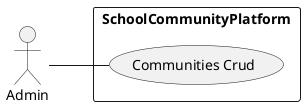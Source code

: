 @startuml
left to right direction

actor "Admin" as fc


rectangle SchoolCommunityPlatform {
 
  usecase "Communities Crud" as UC3
  
}


fc -- UC3


@enduml
